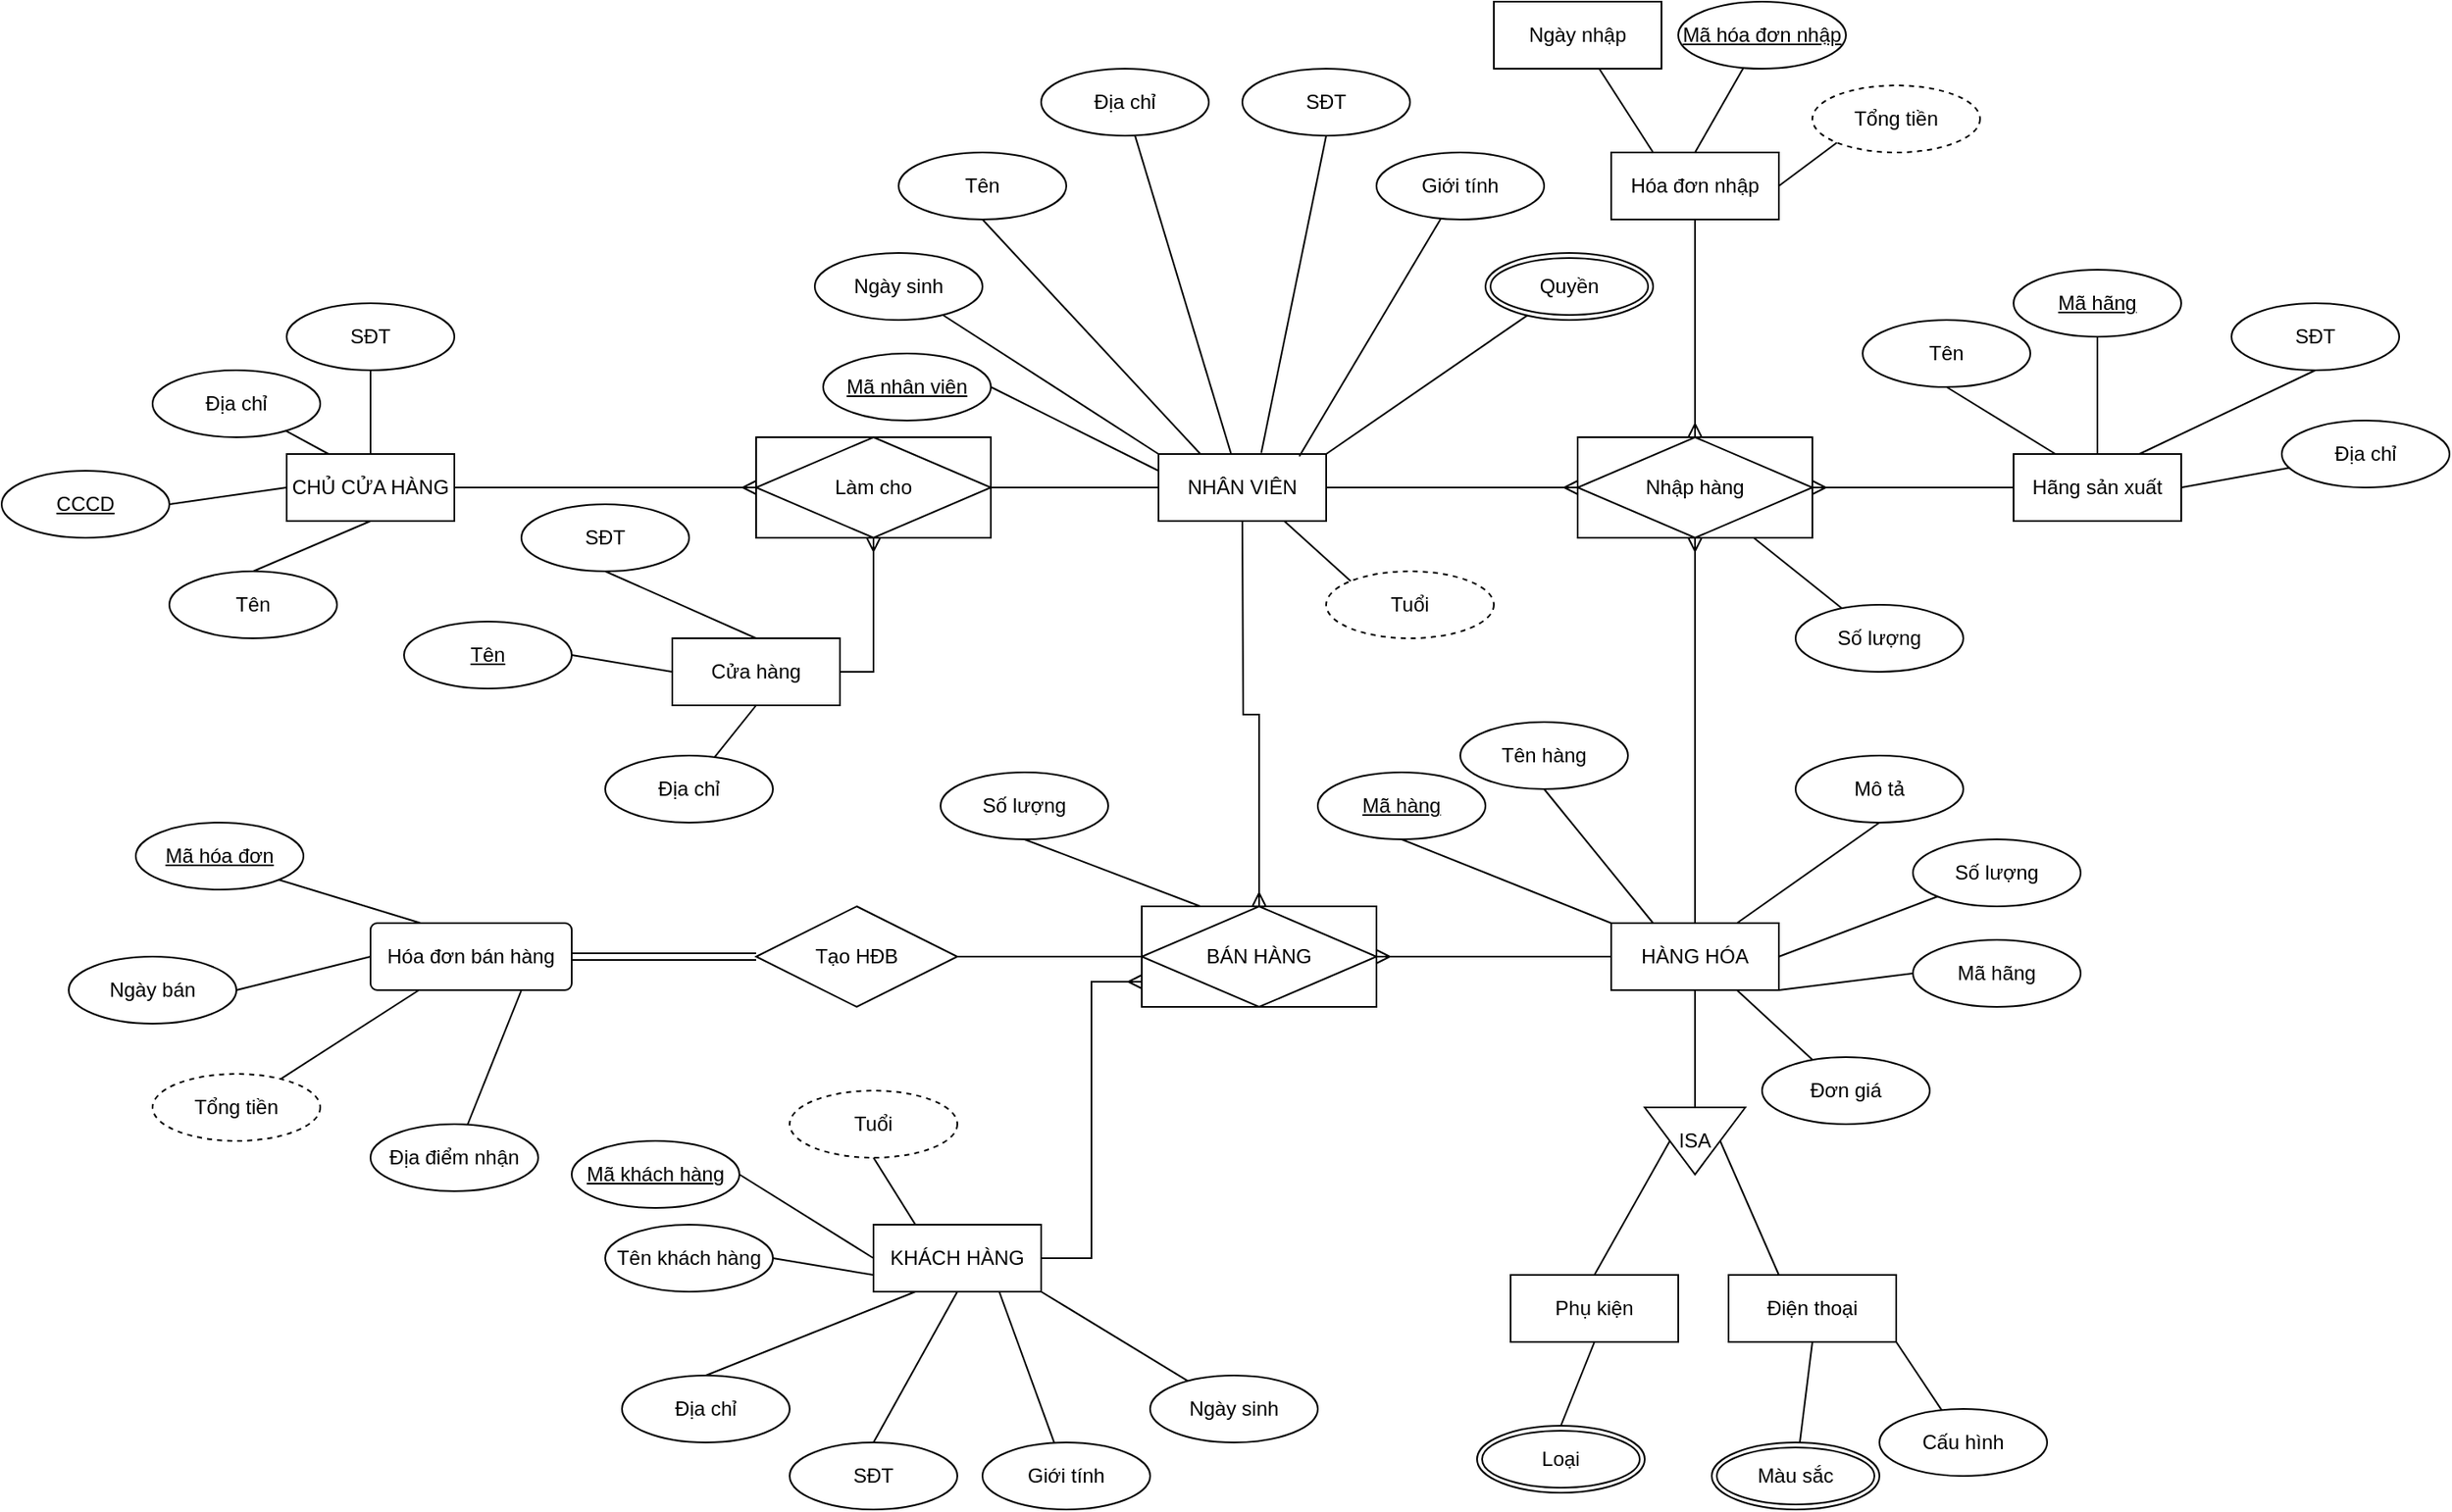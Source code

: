 <mxfile version="20.5.3" type="github">
  <diagram id="R2lEEEUBdFMjLlhIrx00" name="Page-1">
    <mxGraphModel dx="1632" dy="1568" grid="1" gridSize="10" guides="1" tooltips="1" connect="1" arrows="1" fold="1" page="1" pageScale="1" pageWidth="850" pageHeight="1100" math="0" shadow="0" extFonts="Permanent Marker^https://fonts.googleapis.com/css?family=Permanent+Marker">
      <root>
        <mxCell id="0" />
        <mxCell id="1" parent="0" />
        <mxCell id="MtX7xaCDXaW55iBjpOm6-78" value="Hóa đơn bán hàng" style="rounded=1;arcSize=10;whiteSpace=wrap;html=1;align=center;shadow=0;" parent="1" vertex="1">
          <mxGeometry x="10" y="360" width="120" height="40" as="geometry" />
        </mxCell>
        <mxCell id="MtX7xaCDXaW55iBjpOm6-1" value="BÁN HÀNG" style="shape=associativeEntity;whiteSpace=wrap;html=1;align=center;" parent="1" vertex="1">
          <mxGeometry x="470" y="350" width="140" height="60" as="geometry" />
        </mxCell>
        <mxCell id="MtX7xaCDXaW55iBjpOm6-67" value="Tạo HĐB" style="shape=rhombus;perimeter=rhombusPerimeter;whiteSpace=wrap;html=1;align=center;" parent="1" vertex="1">
          <mxGeometry x="240" y="350" width="120" height="60" as="geometry" />
        </mxCell>
        <mxCell id="MtX7xaCDXaW55iBjpOm6-68" value="" style="shape=link;html=1;rounded=0;exitX=0;exitY=0.5;exitDx=0;exitDy=0;entryX=1;entryY=0.5;entryDx=0;entryDy=0;" parent="1" source="MtX7xaCDXaW55iBjpOm6-67" target="MtX7xaCDXaW55iBjpOm6-78" edge="1">
          <mxGeometry relative="1" as="geometry">
            <mxPoint x="250" y="180" as="sourcePoint" />
            <mxPoint x="150" y="250" as="targetPoint" />
          </mxGeometry>
        </mxCell>
        <mxCell id="MtX7xaCDXaW55iBjpOm6-70" value="" style="endArrow=none;html=1;rounded=0;exitX=1;exitY=0.5;exitDx=0;exitDy=0;entryX=0;entryY=0.5;entryDx=0;entryDy=0;" parent="1" source="MtX7xaCDXaW55iBjpOm6-67" target="MtX7xaCDXaW55iBjpOm6-1" edge="1">
          <mxGeometry width="50" height="50" relative="1" as="geometry">
            <mxPoint x="400" y="270" as="sourcePoint" />
            <mxPoint x="450" y="220" as="targetPoint" />
          </mxGeometry>
        </mxCell>
        <mxCell id="MtX7xaCDXaW55iBjpOm6-81" value="" style="endArrow=none;html=1;rounded=0;exitX=0.75;exitY=1;exitDx=0;exitDy=0;" parent="1" source="MtX7xaCDXaW55iBjpOm6-78" target="MtX7xaCDXaW55iBjpOm6-82" edge="1">
          <mxGeometry relative="1" as="geometry">
            <mxPoint x="280" y="280" as="sourcePoint" />
            <mxPoint x="440" y="280" as="targetPoint" />
          </mxGeometry>
        </mxCell>
        <mxCell id="MtX7xaCDXaW55iBjpOm6-82" value="Địa điểm nhận" style="ellipse;whiteSpace=wrap;html=1;align=center;shadow=0;" parent="1" vertex="1">
          <mxGeometry x="10" y="480" width="100" height="40" as="geometry" />
        </mxCell>
        <mxCell id="MtX7xaCDXaW55iBjpOm6-83" value="" style="endArrow=none;html=1;rounded=0;" parent="1" source="MtX7xaCDXaW55iBjpOm6-78" target="MtX7xaCDXaW55iBjpOm6-84" edge="1">
          <mxGeometry relative="1" as="geometry">
            <mxPoint x="-100" y="320" as="sourcePoint" />
            <mxPoint x="60" y="320" as="targetPoint" />
          </mxGeometry>
        </mxCell>
        <mxCell id="MtX7xaCDXaW55iBjpOm6-84" value="Tổng tiền" style="ellipse;whiteSpace=wrap;html=1;align=center;dashed=1;shadow=0;" parent="1" vertex="1">
          <mxGeometry x="-120" y="450" width="100" height="40" as="geometry" />
        </mxCell>
        <mxCell id="MtX7xaCDXaW55iBjpOm6-87" value="Ngày bán" style="ellipse;whiteSpace=wrap;html=1;align=center;shadow=0;" parent="1" vertex="1">
          <mxGeometry x="-170" y="380" width="100" height="40" as="geometry" />
        </mxCell>
        <mxCell id="MtX7xaCDXaW55iBjpOm6-88" value="" style="endArrow=none;html=1;rounded=0;exitX=1;exitY=0.5;exitDx=0;exitDy=0;entryX=0;entryY=0.5;entryDx=0;entryDy=0;" parent="1" source="MtX7xaCDXaW55iBjpOm6-87" target="MtX7xaCDXaW55iBjpOm6-78" edge="1">
          <mxGeometry relative="1" as="geometry">
            <mxPoint x="-130" y="240" as="sourcePoint" />
            <mxPoint x="30" y="240" as="targetPoint" />
          </mxGeometry>
        </mxCell>
        <mxCell id="MtX7xaCDXaW55iBjpOm6-89" value="Mã hóa đơn" style="ellipse;whiteSpace=wrap;html=1;align=center;fontStyle=4;shadow=0;" parent="1" vertex="1">
          <mxGeometry x="-130" y="300" width="100" height="40" as="geometry" />
        </mxCell>
        <mxCell id="MtX7xaCDXaW55iBjpOm6-90" value="" style="endArrow=none;html=1;rounded=0;entryX=0.25;entryY=0;entryDx=0;entryDy=0;exitX=1;exitY=1;exitDx=0;exitDy=0;" parent="1" source="MtX7xaCDXaW55iBjpOm6-89" target="MtX7xaCDXaW55iBjpOm6-78" edge="1">
          <mxGeometry relative="1" as="geometry">
            <mxPoint x="-50" y="199.5" as="sourcePoint" />
            <mxPoint x="110" y="199.5" as="targetPoint" />
          </mxGeometry>
        </mxCell>
        <mxCell id="MtX7xaCDXaW55iBjpOm6-94" value="" style="edgeStyle=entityRelationEdgeStyle;fontSize=12;html=1;endArrow=ERmany;rounded=0;strokeColor=default;entryX=0;entryY=0.75;entryDx=0;entryDy=0;exitX=1;exitY=0.5;exitDx=0;exitDy=0;" parent="1" source="MtX7xaCDXaW55iBjpOm6-95" target="MtX7xaCDXaW55iBjpOm6-1" edge="1">
          <mxGeometry width="100" height="100" relative="1" as="geometry">
            <mxPoint x="420" y="490" as="sourcePoint" />
            <mxPoint x="500" y="370" as="targetPoint" />
          </mxGeometry>
        </mxCell>
        <mxCell id="MtX7xaCDXaW55iBjpOm6-95" value="KHÁCH HÀNG" style="whiteSpace=wrap;html=1;align=center;shadow=0;" parent="1" vertex="1">
          <mxGeometry x="310" y="540" width="100" height="40" as="geometry" />
        </mxCell>
        <mxCell id="MtX7xaCDXaW55iBjpOm6-96" value="" style="endArrow=none;html=1;rounded=0;strokeColor=default;entryX=0.25;entryY=0;entryDx=0;entryDy=0;exitX=0.5;exitY=1;exitDx=0;exitDy=0;" parent="1" source="MtX7xaCDXaW55iBjpOm6-97" target="MtX7xaCDXaW55iBjpOm6-1" edge="1">
          <mxGeometry relative="1" as="geometry">
            <mxPoint x="400" y="170" as="sourcePoint" />
            <mxPoint x="480" y="140" as="targetPoint" />
          </mxGeometry>
        </mxCell>
        <mxCell id="MtX7xaCDXaW55iBjpOm6-97" value="Số lượng" style="ellipse;whiteSpace=wrap;html=1;align=center;shadow=0;" parent="1" vertex="1">
          <mxGeometry x="350" y="270" width="100" height="40" as="geometry" />
        </mxCell>
        <mxCell id="MtX7xaCDXaW55iBjpOm6-98" value="Tuổi" style="ellipse;whiteSpace=wrap;html=1;align=center;dashed=1;shadow=0;" parent="1" vertex="1">
          <mxGeometry x="260" y="460" width="100" height="40" as="geometry" />
        </mxCell>
        <mxCell id="MtX7xaCDXaW55iBjpOm6-99" value="" style="endArrow=none;html=1;rounded=0;strokeColor=default;exitX=0.5;exitY=1;exitDx=0;exitDy=0;entryX=0.25;entryY=0;entryDx=0;entryDy=0;" parent="1" source="MtX7xaCDXaW55iBjpOm6-98" target="MtX7xaCDXaW55iBjpOm6-95" edge="1">
          <mxGeometry relative="1" as="geometry">
            <mxPoint x="120" y="550" as="sourcePoint" />
            <mxPoint x="280" y="550" as="targetPoint" />
          </mxGeometry>
        </mxCell>
        <mxCell id="MtX7xaCDXaW55iBjpOm6-100" value="Mã khách hàng" style="ellipse;whiteSpace=wrap;html=1;align=center;fontStyle=4;shadow=0;" parent="1" vertex="1">
          <mxGeometry x="130" y="490" width="100" height="40" as="geometry" />
        </mxCell>
        <mxCell id="MtX7xaCDXaW55iBjpOm6-101" value="" style="endArrow=none;html=1;rounded=0;strokeColor=default;exitX=1;exitY=0.5;exitDx=0;exitDy=0;entryX=0;entryY=0.5;entryDx=0;entryDy=0;" parent="1" source="MtX7xaCDXaW55iBjpOm6-100" target="MtX7xaCDXaW55iBjpOm6-95" edge="1">
          <mxGeometry relative="1" as="geometry">
            <mxPoint x="210" y="560" as="sourcePoint" />
            <mxPoint x="310" y="490" as="targetPoint" />
          </mxGeometry>
        </mxCell>
        <mxCell id="MtX7xaCDXaW55iBjpOm6-103" value="Tên khách hàng" style="ellipse;whiteSpace=wrap;html=1;align=center;shadow=0;" parent="1" vertex="1">
          <mxGeometry x="150" y="540" width="100" height="40" as="geometry" />
        </mxCell>
        <mxCell id="MtX7xaCDXaW55iBjpOm6-104" value="" style="endArrow=none;html=1;rounded=0;strokeColor=default;exitX=1;exitY=0.5;exitDx=0;exitDy=0;entryX=0;entryY=0.75;entryDx=0;entryDy=0;" parent="1" source="MtX7xaCDXaW55iBjpOm6-103" target="MtX7xaCDXaW55iBjpOm6-95" edge="1">
          <mxGeometry relative="1" as="geometry">
            <mxPoint x="260" y="529.38" as="sourcePoint" />
            <mxPoint x="410" y="529" as="targetPoint" />
          </mxGeometry>
        </mxCell>
        <mxCell id="MtX7xaCDXaW55iBjpOm6-105" value="Địa chỉ" style="ellipse;whiteSpace=wrap;html=1;align=center;shadow=0;" parent="1" vertex="1">
          <mxGeometry x="160" y="630" width="100" height="40" as="geometry" />
        </mxCell>
        <mxCell id="MtX7xaCDXaW55iBjpOm6-106" value="" style="endArrow=none;html=1;rounded=0;strokeColor=default;exitX=0.5;exitY=0;exitDx=0;exitDy=0;entryX=0.25;entryY=1;entryDx=0;entryDy=0;" parent="1" source="MtX7xaCDXaW55iBjpOm6-105" target="MtX7xaCDXaW55iBjpOm6-95" edge="1">
          <mxGeometry relative="1" as="geometry">
            <mxPoint x="20" y="390" as="sourcePoint" />
            <mxPoint x="180" y="390" as="targetPoint" />
          </mxGeometry>
        </mxCell>
        <mxCell id="MtX7xaCDXaW55iBjpOm6-107" value="" style="endArrow=none;html=1;rounded=0;strokeColor=default;exitX=0.5;exitY=0;exitDx=0;exitDy=0;entryX=0.5;entryY=1;entryDx=0;entryDy=0;" parent="1" source="MtX7xaCDXaW55iBjpOm6-109" target="MtX7xaCDXaW55iBjpOm6-95" edge="1">
          <mxGeometry relative="1" as="geometry">
            <mxPoint x="20" y="390" as="sourcePoint" />
            <mxPoint x="180" y="390" as="targetPoint" />
          </mxGeometry>
        </mxCell>
        <mxCell id="MtX7xaCDXaW55iBjpOm6-109" value="SĐT" style="ellipse;whiteSpace=wrap;html=1;align=center;shadow=0;" parent="1" vertex="1">
          <mxGeometry x="260" y="670" width="100" height="40" as="geometry" />
        </mxCell>
        <mxCell id="MtX7xaCDXaW55iBjpOm6-113" value="" style="endArrow=none;html=1;rounded=0;strokeColor=default;exitX=0.75;exitY=1;exitDx=0;exitDy=0;" parent="1" source="MtX7xaCDXaW55iBjpOm6-95" target="MtX7xaCDXaW55iBjpOm6-114" edge="1">
          <mxGeometry relative="1" as="geometry">
            <mxPoint x="20" y="390" as="sourcePoint" />
            <mxPoint x="480" y="550" as="targetPoint" />
          </mxGeometry>
        </mxCell>
        <mxCell id="MtX7xaCDXaW55iBjpOm6-114" value="Giới tính" style="ellipse;whiteSpace=wrap;html=1;align=center;shadow=0;" parent="1" vertex="1">
          <mxGeometry x="375" y="670" width="100" height="40" as="geometry" />
        </mxCell>
        <mxCell id="MtX7xaCDXaW55iBjpOm6-115" value="" style="endArrow=none;html=1;rounded=0;strokeColor=default;exitX=1;exitY=1;exitDx=0;exitDy=0;" parent="1" source="MtX7xaCDXaW55iBjpOm6-95" target="MtX7xaCDXaW55iBjpOm6-116" edge="1">
          <mxGeometry relative="1" as="geometry">
            <mxPoint x="20" y="390" as="sourcePoint" />
            <mxPoint x="570" y="550" as="targetPoint" />
          </mxGeometry>
        </mxCell>
        <mxCell id="MtX7xaCDXaW55iBjpOm6-116" value="Ngày sinh" style="ellipse;whiteSpace=wrap;html=1;align=center;shadow=0;direction=west;" parent="1" vertex="1">
          <mxGeometry x="475" y="630" width="100" height="40" as="geometry" />
        </mxCell>
        <mxCell id="a2MiJJkGT9Ku3auaw1OA-1" value="" style="edgeStyle=orthogonalEdgeStyle;fontSize=12;html=1;endArrow=ERmany;rounded=0;elbow=vertical;entryX=0.5;entryY=0;entryDx=0;entryDy=0;" parent="1" target="MtX7xaCDXaW55iBjpOm6-1" edge="1">
          <mxGeometry width="100" height="100" relative="1" as="geometry">
            <mxPoint x="530" y="120" as="sourcePoint" />
            <mxPoint x="530" y="220" as="targetPoint" />
          </mxGeometry>
        </mxCell>
        <mxCell id="a2MiJJkGT9Ku3auaw1OA-3" value="NHÂN VIÊN" style="whiteSpace=wrap;html=1;align=center;" parent="1" vertex="1">
          <mxGeometry x="480" y="80" width="100" height="40" as="geometry" />
        </mxCell>
        <mxCell id="a2MiJJkGT9Ku3auaw1OA-4" value="Tuổi" style="ellipse;whiteSpace=wrap;html=1;align=center;dashed=1;" parent="1" vertex="1">
          <mxGeometry x="580" y="150" width="100" height="40" as="geometry" />
        </mxCell>
        <mxCell id="a2MiJJkGT9Ku3auaw1OA-7" value="Quyền" style="ellipse;shape=doubleEllipse;margin=3;whiteSpace=wrap;html=1;align=center;" parent="1" vertex="1">
          <mxGeometry x="675" y="-40" width="100" height="40" as="geometry" />
        </mxCell>
        <mxCell id="a2MiJJkGT9Ku3auaw1OA-10" value="" style="endArrow=none;html=1;rounded=0;elbow=vertical;exitX=0.75;exitY=1;exitDx=0;exitDy=0;entryX=0;entryY=0;entryDx=0;entryDy=0;" parent="1" source="a2MiJJkGT9Ku3auaw1OA-3" target="a2MiJJkGT9Ku3auaw1OA-4" edge="1">
          <mxGeometry relative="1" as="geometry">
            <mxPoint x="490" y="250" as="sourcePoint" />
            <mxPoint x="650" y="250" as="targetPoint" />
          </mxGeometry>
        </mxCell>
        <mxCell id="a2MiJJkGT9Ku3auaw1OA-11" value="" style="endArrow=none;html=1;rounded=0;elbow=vertical;exitX=1;exitY=0;exitDx=0;exitDy=0;" parent="1" source="a2MiJJkGT9Ku3auaw1OA-3" target="a2MiJJkGT9Ku3auaw1OA-7" edge="1">
          <mxGeometry relative="1" as="geometry">
            <mxPoint x="490" y="250" as="sourcePoint" />
            <mxPoint x="650" y="250" as="targetPoint" />
          </mxGeometry>
        </mxCell>
        <mxCell id="a2MiJJkGT9Ku3auaw1OA-12" value="" style="endArrow=none;html=1;rounded=0;elbow=vertical;exitX=0.84;exitY=0.033;exitDx=0;exitDy=0;exitPerimeter=0;" parent="1" source="a2MiJJkGT9Ku3auaw1OA-3" target="a2MiJJkGT9Ku3auaw1OA-13" edge="1">
          <mxGeometry relative="1" as="geometry">
            <mxPoint x="490" y="250" as="sourcePoint" />
            <mxPoint x="640" y="70" as="targetPoint" />
          </mxGeometry>
        </mxCell>
        <mxCell id="a2MiJJkGT9Ku3auaw1OA-13" value="Giới tính" style="ellipse;whiteSpace=wrap;html=1;align=center;" parent="1" vertex="1">
          <mxGeometry x="610" y="-100" width="100" height="40" as="geometry" />
        </mxCell>
        <mxCell id="a2MiJJkGT9Ku3auaw1OA-14" value="SĐT" style="ellipse;whiteSpace=wrap;html=1;align=center;" parent="1" vertex="1">
          <mxGeometry x="530" y="-150" width="100" height="40" as="geometry" />
        </mxCell>
        <mxCell id="a2MiJJkGT9Ku3auaw1OA-15" value="" style="endArrow=none;html=1;rounded=0;elbow=vertical;entryX=0.5;entryY=1;entryDx=0;entryDy=0;exitX=0.613;exitY=-0.017;exitDx=0;exitDy=0;exitPerimeter=0;" parent="1" source="a2MiJJkGT9Ku3auaw1OA-3" target="a2MiJJkGT9Ku3auaw1OA-14" edge="1">
          <mxGeometry relative="1" as="geometry">
            <mxPoint x="550" y="80" as="sourcePoint" />
            <mxPoint x="650" y="250" as="targetPoint" />
          </mxGeometry>
        </mxCell>
        <mxCell id="a2MiJJkGT9Ku3auaw1OA-17" value="" style="endArrow=none;html=1;rounded=0;elbow=vertical;exitX=0.433;exitY=0;exitDx=0;exitDy=0;exitPerimeter=0;" parent="1" source="a2MiJJkGT9Ku3auaw1OA-3" target="a2MiJJkGT9Ku3auaw1OA-18" edge="1">
          <mxGeometry relative="1" as="geometry">
            <mxPoint x="490" y="250" as="sourcePoint" />
            <mxPoint x="460" y="50" as="targetPoint" />
          </mxGeometry>
        </mxCell>
        <mxCell id="a2MiJJkGT9Ku3auaw1OA-18" value="Địa chỉ" style="ellipse;whiteSpace=wrap;html=1;align=center;" parent="1" vertex="1">
          <mxGeometry x="410" y="-150" width="100" height="40" as="geometry" />
        </mxCell>
        <mxCell id="a2MiJJkGT9Ku3auaw1OA-20" value="Tên" style="ellipse;whiteSpace=wrap;html=1;align=center;" parent="1" vertex="1">
          <mxGeometry x="325" y="-100" width="100" height="40" as="geometry" />
        </mxCell>
        <mxCell id="a2MiJJkGT9Ku3auaw1OA-21" value="" style="endArrow=none;html=1;rounded=0;elbow=vertical;exitX=0.5;exitY=1;exitDx=0;exitDy=0;entryX=0.25;entryY=0;entryDx=0;entryDy=0;" parent="1" source="a2MiJJkGT9Ku3auaw1OA-20" target="a2MiJJkGT9Ku3auaw1OA-3" edge="1">
          <mxGeometry relative="1" as="geometry">
            <mxPoint x="490" y="250" as="sourcePoint" />
            <mxPoint x="650" y="250" as="targetPoint" />
          </mxGeometry>
        </mxCell>
        <mxCell id="a2MiJJkGT9Ku3auaw1OA-23" value="" style="endArrow=none;html=1;rounded=0;elbow=vertical;exitX=0;exitY=0;exitDx=0;exitDy=0;" parent="1" source="a2MiJJkGT9Ku3auaw1OA-3" target="a2MiJJkGT9Ku3auaw1OA-24" edge="1">
          <mxGeometry relative="1" as="geometry">
            <mxPoint x="490" y="250" as="sourcePoint" />
            <mxPoint x="410" y="120" as="targetPoint" />
          </mxGeometry>
        </mxCell>
        <mxCell id="a2MiJJkGT9Ku3auaw1OA-24" value="Ngày sinh" style="ellipse;whiteSpace=wrap;html=1;align=center;" parent="1" vertex="1">
          <mxGeometry x="275" y="-40" width="100" height="40" as="geometry" />
        </mxCell>
        <mxCell id="a2MiJJkGT9Ku3auaw1OA-26" value="" style="endArrow=none;html=1;rounded=0;elbow=vertical;exitX=0;exitY=0.25;exitDx=0;exitDy=0;entryX=1;entryY=0.5;entryDx=0;entryDy=0;" parent="1" source="a2MiJJkGT9Ku3auaw1OA-3" target="a2MiJJkGT9Ku3auaw1OA-30" edge="1">
          <mxGeometry relative="1" as="geometry">
            <mxPoint x="310" y="250" as="sourcePoint" />
            <mxPoint x="382.76" y="149.634" as="targetPoint" />
          </mxGeometry>
        </mxCell>
        <mxCell id="a2MiJJkGT9Ku3auaw1OA-30" value="Mã nhân viên" style="ellipse;whiteSpace=wrap;html=1;align=center;fontStyle=4;" parent="1" vertex="1">
          <mxGeometry x="280" y="20" width="100" height="40" as="geometry" />
        </mxCell>
        <mxCell id="a2MiJJkGT9Ku3auaw1OA-34" value="Làm cho" style="shape=associativeEntity;whiteSpace=wrap;html=1;align=center;" parent="1" vertex="1">
          <mxGeometry x="240" y="70" width="140" height="60" as="geometry" />
        </mxCell>
        <mxCell id="a2MiJJkGT9Ku3auaw1OA-35" value="" style="endArrow=none;html=1;rounded=0;elbow=vertical;exitX=1;exitY=0.5;exitDx=0;exitDy=0;entryX=0;entryY=0.5;entryDx=0;entryDy=0;" parent="1" source="a2MiJJkGT9Ku3auaw1OA-34" target="a2MiJJkGT9Ku3auaw1OA-3" edge="1">
          <mxGeometry relative="1" as="geometry">
            <mxPoint x="310" y="90" as="sourcePoint" />
            <mxPoint x="470" y="90" as="targetPoint" />
          </mxGeometry>
        </mxCell>
        <mxCell id="a2MiJJkGT9Ku3auaw1OA-39" value="" style="edgeStyle=orthogonalEdgeStyle;fontSize=12;html=1;endArrow=ERmany;rounded=0;elbow=vertical;entryX=0.5;entryY=1;entryDx=0;entryDy=0;exitX=1;exitY=0.5;exitDx=0;exitDy=0;" parent="1" source="a2MiJJkGT9Ku3auaw1OA-40" target="a2MiJJkGT9Ku3auaw1OA-34" edge="1">
          <mxGeometry width="100" height="100" relative="1" as="geometry">
            <mxPoint x="190" y="190" as="sourcePoint" />
            <mxPoint x="140" y="150" as="targetPoint" />
          </mxGeometry>
        </mxCell>
        <mxCell id="a2MiJJkGT9Ku3auaw1OA-40" value="Cửa hàng" style="whiteSpace=wrap;html=1;align=center;" parent="1" vertex="1">
          <mxGeometry x="190" y="190" width="100" height="40" as="geometry" />
        </mxCell>
        <mxCell id="a2MiJJkGT9Ku3auaw1OA-41" value="SĐT" style="ellipse;whiteSpace=wrap;html=1;align=center;" parent="1" vertex="1">
          <mxGeometry x="100" y="110" width="100" height="40" as="geometry" />
        </mxCell>
        <mxCell id="a2MiJJkGT9Ku3auaw1OA-42" value="Tên" style="ellipse;whiteSpace=wrap;html=1;align=center;fontStyle=4;" parent="1" vertex="1">
          <mxGeometry x="30" y="180" width="100" height="40" as="geometry" />
        </mxCell>
        <mxCell id="a2MiJJkGT9Ku3auaw1OA-43" value="" style="endArrow=none;html=1;rounded=0;elbow=vertical;exitX=0.5;exitY=1;exitDx=0;exitDy=0;entryX=0.5;entryY=0;entryDx=0;entryDy=0;" parent="1" source="a2MiJJkGT9Ku3auaw1OA-41" target="a2MiJJkGT9Ku3auaw1OA-40" edge="1">
          <mxGeometry relative="1" as="geometry">
            <mxPoint x="10" y="200" as="sourcePoint" />
            <mxPoint x="170" y="200" as="targetPoint" />
          </mxGeometry>
        </mxCell>
        <mxCell id="a2MiJJkGT9Ku3auaw1OA-44" value="" style="endArrow=none;html=1;rounded=0;elbow=vertical;exitX=1;exitY=0.5;exitDx=0;exitDy=0;entryX=0;entryY=0.5;entryDx=0;entryDy=0;" parent="1" source="a2MiJJkGT9Ku3auaw1OA-42" target="a2MiJJkGT9Ku3auaw1OA-40" edge="1">
          <mxGeometry relative="1" as="geometry">
            <mxPoint x="10" y="200" as="sourcePoint" />
            <mxPoint x="170" y="200" as="targetPoint" />
          </mxGeometry>
        </mxCell>
        <mxCell id="a2MiJJkGT9Ku3auaw1OA-45" value="" style="endArrow=none;html=1;rounded=0;elbow=vertical;exitX=0.5;exitY=1;exitDx=0;exitDy=0;" parent="1" source="a2MiJJkGT9Ku3auaw1OA-40" target="a2MiJJkGT9Ku3auaw1OA-46" edge="1">
          <mxGeometry relative="1" as="geometry">
            <mxPoint x="10" y="200" as="sourcePoint" />
            <mxPoint x="160" y="300" as="targetPoint" />
          </mxGeometry>
        </mxCell>
        <mxCell id="a2MiJJkGT9Ku3auaw1OA-46" value="Địa chỉ" style="ellipse;whiteSpace=wrap;html=1;align=center;" parent="1" vertex="1">
          <mxGeometry x="150" y="260" width="100" height="40" as="geometry" />
        </mxCell>
        <mxCell id="a2MiJJkGT9Ku3auaw1OA-47" value="" style="edgeStyle=entityRelationEdgeStyle;fontSize=12;html=1;endArrow=ERmany;rounded=0;elbow=vertical;entryX=0;entryY=0.5;entryDx=0;entryDy=0;exitX=1;exitY=0.5;exitDx=0;exitDy=0;" parent="1" source="a2MiJJkGT9Ku3auaw1OA-48" target="a2MiJJkGT9Ku3auaw1OA-34" edge="1">
          <mxGeometry width="100" height="100" relative="1" as="geometry">
            <mxPoint x="70" y="100" as="sourcePoint" />
            <mxPoint x="140" y="150" as="targetPoint" />
          </mxGeometry>
        </mxCell>
        <mxCell id="a2MiJJkGT9Ku3auaw1OA-48" value="CHỦ CỬA HÀNG" style="whiteSpace=wrap;html=1;align=center;" parent="1" vertex="1">
          <mxGeometry x="-40" y="80" width="100" height="40" as="geometry" />
        </mxCell>
        <mxCell id="a2MiJJkGT9Ku3auaw1OA-50" value="Tên" style="ellipse;whiteSpace=wrap;html=1;align=center;" parent="1" vertex="1">
          <mxGeometry x="-110" y="150" width="100" height="40" as="geometry" />
        </mxCell>
        <mxCell id="a2MiJJkGT9Ku3auaw1OA-53" value="" style="endArrow=none;html=1;rounded=0;elbow=vertical;exitX=0.5;exitY=0;exitDx=0;exitDy=0;entryX=0.5;entryY=1;entryDx=0;entryDy=0;" parent="1" source="a2MiJJkGT9Ku3auaw1OA-50" target="a2MiJJkGT9Ku3auaw1OA-48" edge="1">
          <mxGeometry relative="1" as="geometry">
            <mxPoint x="10" y="200" as="sourcePoint" />
            <mxPoint x="170" y="200" as="targetPoint" />
          </mxGeometry>
        </mxCell>
        <mxCell id="a2MiJJkGT9Ku3auaw1OA-54" value="SĐT" style="ellipse;whiteSpace=wrap;html=1;align=center;" parent="1" vertex="1">
          <mxGeometry x="-40" y="-10" width="100" height="40" as="geometry" />
        </mxCell>
        <mxCell id="a2MiJJkGT9Ku3auaw1OA-55" value="" style="endArrow=none;html=1;rounded=0;elbow=vertical;exitX=0.5;exitY=1;exitDx=0;exitDy=0;entryX=0.5;entryY=0;entryDx=0;entryDy=0;" parent="1" source="a2MiJJkGT9Ku3auaw1OA-54" target="a2MiJJkGT9Ku3auaw1OA-48" edge="1">
          <mxGeometry relative="1" as="geometry">
            <mxPoint x="10" y="200" as="sourcePoint" />
            <mxPoint x="170" y="200" as="targetPoint" />
          </mxGeometry>
        </mxCell>
        <mxCell id="a2MiJJkGT9Ku3auaw1OA-56" value="" style="endArrow=none;html=1;rounded=0;elbow=vertical;exitX=0.25;exitY=0;exitDx=0;exitDy=0;" parent="1" source="a2MiJJkGT9Ku3auaw1OA-48" target="a2MiJJkGT9Ku3auaw1OA-57" edge="1">
          <mxGeometry relative="1" as="geometry">
            <mxPoint x="10" y="200" as="sourcePoint" />
            <mxPoint x="-70" y="50" as="targetPoint" />
          </mxGeometry>
        </mxCell>
        <mxCell id="a2MiJJkGT9Ku3auaw1OA-57" value="Địa chỉ" style="ellipse;whiteSpace=wrap;html=1;align=center;" parent="1" vertex="1">
          <mxGeometry x="-120" y="30" width="100" height="40" as="geometry" />
        </mxCell>
        <mxCell id="a2MiJJkGT9Ku3auaw1OA-58" value="" style="endArrow=none;html=1;rounded=0;elbow=vertical;exitX=0;exitY=0.5;exitDx=0;exitDy=0;entryX=1;entryY=0.5;entryDx=0;entryDy=0;" parent="1" source="a2MiJJkGT9Ku3auaw1OA-48" target="a2MiJJkGT9Ku3auaw1OA-60" edge="1">
          <mxGeometry relative="1" as="geometry">
            <mxPoint x="10" y="200" as="sourcePoint" />
            <mxPoint x="-113.846" y="112.308" as="targetPoint" />
          </mxGeometry>
        </mxCell>
        <mxCell id="a2MiJJkGT9Ku3auaw1OA-60" value="CCCD" style="ellipse;whiteSpace=wrap;html=1;align=center;fontStyle=4;" parent="1" vertex="1">
          <mxGeometry x="-210" y="90" width="100" height="40" as="geometry" />
        </mxCell>
        <mxCell id="a2MiJJkGT9Ku3auaw1OA-62" value="" style="fontSize=12;html=1;endArrow=ERmany;rounded=0;elbow=vertical;exitX=0;exitY=0.5;exitDx=0;exitDy=0;" parent="1" source="a2MiJJkGT9Ku3auaw1OA-63" target="MtX7xaCDXaW55iBjpOm6-1" edge="1">
          <mxGeometry width="100" height="100" relative="1" as="geometry">
            <mxPoint x="750" y="380" as="sourcePoint" />
            <mxPoint x="780" y="190" as="targetPoint" />
          </mxGeometry>
        </mxCell>
        <mxCell id="a2MiJJkGT9Ku3auaw1OA-63" value="HÀNG HÓA" style="whiteSpace=wrap;html=1;align=center;" parent="1" vertex="1">
          <mxGeometry x="750" y="360" width="100" height="40" as="geometry" />
        </mxCell>
        <mxCell id="a2MiJJkGT9Ku3auaw1OA-64" value="" style="endArrow=none;html=1;rounded=0;elbow=vertical;entryX=0.25;entryY=0;entryDx=0;entryDy=0;exitX=0.5;exitY=1;exitDx=0;exitDy=0;" parent="1" source="a2MiJJkGT9Ku3auaw1OA-65" target="a2MiJJkGT9Ku3auaw1OA-63" edge="1">
          <mxGeometry relative="1" as="geometry">
            <mxPoint x="700" y="320" as="sourcePoint" />
            <mxPoint x="820" y="250" as="targetPoint" />
          </mxGeometry>
        </mxCell>
        <mxCell id="a2MiJJkGT9Ku3auaw1OA-65" value="Tên hàng" style="ellipse;whiteSpace=wrap;html=1;align=center;" parent="1" vertex="1">
          <mxGeometry x="660" y="240" width="100" height="40" as="geometry" />
        </mxCell>
        <mxCell id="a2MiJJkGT9Ku3auaw1OA-66" value="" style="endArrow=none;html=1;rounded=0;elbow=vertical;entryX=0;entryY=0;entryDx=0;entryDy=0;exitX=0.5;exitY=1;exitDx=0;exitDy=0;" parent="1" source="a2MiJJkGT9Ku3auaw1OA-67" target="a2MiJJkGT9Ku3auaw1OA-63" edge="1">
          <mxGeometry relative="1" as="geometry">
            <mxPoint x="660" y="250" as="sourcePoint" />
            <mxPoint x="820" y="250" as="targetPoint" />
          </mxGeometry>
        </mxCell>
        <mxCell id="a2MiJJkGT9Ku3auaw1OA-67" value="Mã hàng" style="ellipse;whiteSpace=wrap;html=1;align=center;fontStyle=4;" parent="1" vertex="1">
          <mxGeometry x="575" y="270" width="100" height="40" as="geometry" />
        </mxCell>
        <mxCell id="a2MiJJkGT9Ku3auaw1OA-68" value="" style="endArrow=none;html=1;rounded=0;elbow=vertical;exitX=0.75;exitY=0;exitDx=0;exitDy=0;entryX=0.5;entryY=1;entryDx=0;entryDy=0;" parent="1" source="a2MiJJkGT9Ku3auaw1OA-63" target="a2MiJJkGT9Ku3auaw1OA-69" edge="1">
          <mxGeometry relative="1" as="geometry">
            <mxPoint x="660" y="250" as="sourcePoint" />
            <mxPoint x="880" y="300" as="targetPoint" />
          </mxGeometry>
        </mxCell>
        <mxCell id="a2MiJJkGT9Ku3auaw1OA-69" value="Mô tả" style="ellipse;whiteSpace=wrap;html=1;align=center;" parent="1" vertex="1">
          <mxGeometry x="860" y="260" width="100" height="40" as="geometry" />
        </mxCell>
        <mxCell id="a2MiJJkGT9Ku3auaw1OA-70" value="Số lượng" style="ellipse;whiteSpace=wrap;html=1;align=center;" parent="1" vertex="1">
          <mxGeometry x="930" y="310" width="100" height="40" as="geometry" />
        </mxCell>
        <mxCell id="a2MiJJkGT9Ku3auaw1OA-71" value="" style="endArrow=none;html=1;rounded=0;elbow=vertical;exitX=1;exitY=0.5;exitDx=0;exitDy=0;entryX=0;entryY=1;entryDx=0;entryDy=0;" parent="1" source="a2MiJJkGT9Ku3auaw1OA-63" target="a2MiJJkGT9Ku3auaw1OA-70" edge="1">
          <mxGeometry relative="1" as="geometry">
            <mxPoint x="660" y="250" as="sourcePoint" />
            <mxPoint x="820" y="250" as="targetPoint" />
          </mxGeometry>
        </mxCell>
        <mxCell id="a2MiJJkGT9Ku3auaw1OA-72" value="Mã hãng" style="ellipse;whiteSpace=wrap;html=1;align=center;" parent="1" vertex="1">
          <mxGeometry x="930" y="370" width="100" height="40" as="geometry" />
        </mxCell>
        <mxCell id="a2MiJJkGT9Ku3auaw1OA-73" value="" style="endArrow=none;html=1;rounded=0;elbow=vertical;exitX=1;exitY=1;exitDx=0;exitDy=0;entryX=0;entryY=0.5;entryDx=0;entryDy=0;" parent="1" source="a2MiJJkGT9Ku3auaw1OA-63" target="a2MiJJkGT9Ku3auaw1OA-72" edge="1">
          <mxGeometry relative="1" as="geometry">
            <mxPoint x="660" y="250" as="sourcePoint" />
            <mxPoint x="820" y="250" as="targetPoint" />
          </mxGeometry>
        </mxCell>
        <mxCell id="a2MiJJkGT9Ku3auaw1OA-74" value="" style="endArrow=none;html=1;rounded=0;elbow=vertical;exitX=0.75;exitY=1;exitDx=0;exitDy=0;" parent="1" source="a2MiJJkGT9Ku3auaw1OA-63" target="a2MiJJkGT9Ku3auaw1OA-75" edge="1">
          <mxGeometry relative="1" as="geometry">
            <mxPoint x="660" y="250" as="sourcePoint" />
            <mxPoint x="900" y="440" as="targetPoint" />
          </mxGeometry>
        </mxCell>
        <mxCell id="a2MiJJkGT9Ku3auaw1OA-75" value="Đơn giá" style="ellipse;whiteSpace=wrap;html=1;align=center;" parent="1" vertex="1">
          <mxGeometry x="840" y="440" width="100" height="40" as="geometry" />
        </mxCell>
        <mxCell id="a2MiJJkGT9Ku3auaw1OA-78" value="ISA" style="triangle;whiteSpace=wrap;html=1;direction=south;" parent="1" vertex="1">
          <mxGeometry x="770" y="470" width="60" height="40" as="geometry" />
        </mxCell>
        <mxCell id="a2MiJJkGT9Ku3auaw1OA-79" value="" style="endArrow=none;html=1;rounded=0;elbow=vertical;exitX=0;exitY=0.5;exitDx=0;exitDy=0;entryX=0.5;entryY=1;entryDx=0;entryDy=0;" parent="1" source="a2MiJJkGT9Ku3auaw1OA-78" target="a2MiJJkGT9Ku3auaw1OA-63" edge="1">
          <mxGeometry relative="1" as="geometry">
            <mxPoint x="650" y="450" as="sourcePoint" />
            <mxPoint x="810" y="450" as="targetPoint" />
          </mxGeometry>
        </mxCell>
        <mxCell id="a2MiJJkGT9Ku3auaw1OA-80" value="" style="endArrow=none;html=1;rounded=0;elbow=vertical;entryX=0.5;entryY=1;entryDx=0;entryDy=0;exitX=0.5;exitY=0;exitDx=0;exitDy=0;" parent="1" source="a2MiJJkGT9Ku3auaw1OA-82" target="a2MiJJkGT9Ku3auaw1OA-78" edge="1">
          <mxGeometry relative="1" as="geometry">
            <mxPoint x="740" y="570" as="sourcePoint" />
            <mxPoint x="810" y="450" as="targetPoint" />
          </mxGeometry>
        </mxCell>
        <mxCell id="a2MiJJkGT9Ku3auaw1OA-81" value="" style="endArrow=none;html=1;rounded=0;elbow=vertical;exitX=0.5;exitY=0;exitDx=0;exitDy=0;" parent="1" source="a2MiJJkGT9Ku3auaw1OA-78" edge="1">
          <mxGeometry relative="1" as="geometry">
            <mxPoint x="650" y="450" as="sourcePoint" />
            <mxPoint x="850" y="570" as="targetPoint" />
          </mxGeometry>
        </mxCell>
        <mxCell id="a2MiJJkGT9Ku3auaw1OA-82" value="Phụ kiện" style="whiteSpace=wrap;html=1;align=center;" parent="1" vertex="1">
          <mxGeometry x="690" y="570" width="100" height="40" as="geometry" />
        </mxCell>
        <mxCell id="a2MiJJkGT9Ku3auaw1OA-83" value="Điện thoại" style="whiteSpace=wrap;html=1;align=center;" parent="1" vertex="1">
          <mxGeometry x="820" y="570" width="100" height="40" as="geometry" />
        </mxCell>
        <mxCell id="a2MiJJkGT9Ku3auaw1OA-84" value="" style="endArrow=none;html=1;rounded=0;elbow=vertical;exitX=0.5;exitY=1;exitDx=0;exitDy=0;entryX=0.5;entryY=0;entryDx=0;entryDy=0;" parent="1" source="a2MiJJkGT9Ku3auaw1OA-82" target="a2MiJJkGT9Ku3auaw1OA-85" edge="1">
          <mxGeometry relative="1" as="geometry">
            <mxPoint x="650" y="620" as="sourcePoint" />
            <mxPoint x="710" y="690" as="targetPoint" />
          </mxGeometry>
        </mxCell>
        <mxCell id="a2MiJJkGT9Ku3auaw1OA-85" value="Loại" style="ellipse;shape=doubleEllipse;margin=3;whiteSpace=wrap;html=1;align=center;" parent="1" vertex="1">
          <mxGeometry x="670" y="660" width="100" height="40" as="geometry" />
        </mxCell>
        <mxCell id="a2MiJJkGT9Ku3auaw1OA-89" value="" style="endArrow=none;html=1;rounded=0;elbow=vertical;exitX=0.5;exitY=1;exitDx=0;exitDy=0;" parent="1" source="a2MiJJkGT9Ku3auaw1OA-83" target="a2MiJJkGT9Ku3auaw1OA-90" edge="1">
          <mxGeometry relative="1" as="geometry">
            <mxPoint x="650" y="620" as="sourcePoint" />
            <mxPoint x="850" y="670" as="targetPoint" />
          </mxGeometry>
        </mxCell>
        <mxCell id="a2MiJJkGT9Ku3auaw1OA-90" value="Màu sắc" style="ellipse;shape=doubleEllipse;margin=3;whiteSpace=wrap;html=1;align=center;" parent="1" vertex="1">
          <mxGeometry x="810" y="670" width="100" height="40" as="geometry" />
        </mxCell>
        <mxCell id="a2MiJJkGT9Ku3auaw1OA-91" value="" style="endArrow=none;html=1;rounded=0;elbow=vertical;exitX=1;exitY=1;exitDx=0;exitDy=0;" parent="1" source="a2MiJJkGT9Ku3auaw1OA-83" target="a2MiJJkGT9Ku3auaw1OA-92" edge="1">
          <mxGeometry relative="1" as="geometry">
            <mxPoint x="650" y="620" as="sourcePoint" />
            <mxPoint x="960" y="670" as="targetPoint" />
          </mxGeometry>
        </mxCell>
        <mxCell id="a2MiJJkGT9Ku3auaw1OA-92" value="Cấu hình" style="ellipse;whiteSpace=wrap;html=1;align=center;" parent="1" vertex="1">
          <mxGeometry x="910" y="650" width="100" height="40" as="geometry" />
        </mxCell>
        <mxCell id="a2MiJJkGT9Ku3auaw1OA-93" value="" style="edgeStyle=entityRelationEdgeStyle;fontSize=12;html=1;endArrow=ERmany;rounded=0;elbow=vertical;exitX=1;exitY=0.5;exitDx=0;exitDy=0;entryX=0;entryY=0.5;entryDx=0;entryDy=0;" parent="1" source="a2MiJJkGT9Ku3auaw1OA-3" target="a2MiJJkGT9Ku3auaw1OA-95" edge="1">
          <mxGeometry width="100" height="100" relative="1" as="geometry">
            <mxPoint x="460" y="120" as="sourcePoint" />
            <mxPoint x="710" y="100" as="targetPoint" />
          </mxGeometry>
        </mxCell>
        <mxCell id="a2MiJJkGT9Ku3auaw1OA-95" value="Nhập hàng" style="shape=associativeEntity;whiteSpace=wrap;html=1;align=center;" parent="1" vertex="1">
          <mxGeometry x="730" y="70" width="140" height="60" as="geometry" />
        </mxCell>
        <mxCell id="a2MiJJkGT9Ku3auaw1OA-96" value="" style="fontSize=12;html=1;endArrow=ERmany;rounded=0;elbow=vertical;exitX=0.5;exitY=0;exitDx=0;exitDy=0;entryX=0.5;entryY=1;entryDx=0;entryDy=0;" parent="1" source="a2MiJJkGT9Ku3auaw1OA-63" target="a2MiJJkGT9Ku3auaw1OA-95" edge="1">
          <mxGeometry width="100" height="100" relative="1" as="geometry">
            <mxPoint x="460" y="360" as="sourcePoint" />
            <mxPoint x="560" y="260" as="targetPoint" />
          </mxGeometry>
        </mxCell>
        <mxCell id="a2MiJJkGT9Ku3auaw1OA-97" value="" style="endArrow=none;html=1;rounded=0;elbow=vertical;exitX=0.75;exitY=1;exitDx=0;exitDy=0;" parent="1" source="a2MiJJkGT9Ku3auaw1OA-95" target="a2MiJJkGT9Ku3auaw1OA-98" edge="1">
          <mxGeometry relative="1" as="geometry">
            <mxPoint x="860" y="310" as="sourcePoint" />
            <mxPoint x="910" y="190" as="targetPoint" />
          </mxGeometry>
        </mxCell>
        <mxCell id="a2MiJJkGT9Ku3auaw1OA-98" value="Số lượng" style="ellipse;whiteSpace=wrap;html=1;align=center;" parent="1" vertex="1">
          <mxGeometry x="860" y="170" width="100" height="40" as="geometry" />
        </mxCell>
        <mxCell id="a2MiJJkGT9Ku3auaw1OA-100" value="" style="fontSize=12;html=1;endArrow=ERmany;rounded=0;elbow=vertical;entryX=1;entryY=0.5;entryDx=0;entryDy=0;exitX=0;exitY=0.5;exitDx=0;exitDy=0;" parent="1" source="a2MiJJkGT9Ku3auaw1OA-101" target="a2MiJJkGT9Ku3auaw1OA-95" edge="1">
          <mxGeometry width="100" height="100" relative="1" as="geometry">
            <mxPoint x="1030" y="100" as="sourcePoint" />
            <mxPoint x="950" y="50" as="targetPoint" />
          </mxGeometry>
        </mxCell>
        <mxCell id="a2MiJJkGT9Ku3auaw1OA-101" value="Hãng sản xuất" style="whiteSpace=wrap;html=1;align=center;" parent="1" vertex="1">
          <mxGeometry x="990" y="80" width="100" height="40" as="geometry" />
        </mxCell>
        <mxCell id="a2MiJJkGT9Ku3auaw1OA-103" value="" style="endArrow=none;html=1;rounded=0;elbow=vertical;entryX=0.25;entryY=0;entryDx=0;entryDy=0;exitX=0.5;exitY=1;exitDx=0;exitDy=0;" parent="1" source="a2MiJJkGT9Ku3auaw1OA-104" target="a2MiJJkGT9Ku3auaw1OA-101" edge="1">
          <mxGeometry relative="1" as="geometry">
            <mxPoint x="990" y="20" as="sourcePoint" />
            <mxPoint x="1020" y="90" as="targetPoint" />
          </mxGeometry>
        </mxCell>
        <mxCell id="a2MiJJkGT9Ku3auaw1OA-104" value="Tên" style="ellipse;whiteSpace=wrap;html=1;align=center;" parent="1" vertex="1">
          <mxGeometry x="900" width="100" height="40" as="geometry" />
        </mxCell>
        <mxCell id="a2MiJJkGT9Ku3auaw1OA-105" value="" style="endArrow=none;html=1;rounded=0;elbow=vertical;exitX=0.5;exitY=0;exitDx=0;exitDy=0;" parent="1" source="a2MiJJkGT9Ku3auaw1OA-101" target="a2MiJJkGT9Ku3auaw1OA-106" edge="1">
          <mxGeometry relative="1" as="geometry">
            <mxPoint x="860" y="90" as="sourcePoint" />
            <mxPoint x="1070" y="30" as="targetPoint" />
          </mxGeometry>
        </mxCell>
        <mxCell id="a2MiJJkGT9Ku3auaw1OA-106" value="Mã hãng" style="ellipse;whiteSpace=wrap;html=1;align=center;fontStyle=4;" parent="1" vertex="1">
          <mxGeometry x="990" y="-30" width="100" height="40" as="geometry" />
        </mxCell>
        <mxCell id="a2MiJJkGT9Ku3auaw1OA-107" value="" style="endArrow=none;html=1;rounded=0;elbow=vertical;entryX=0.75;entryY=0;entryDx=0;entryDy=0;exitX=0.5;exitY=1;exitDx=0;exitDy=0;" parent="1" source="a2MiJJkGT9Ku3auaw1OA-108" target="a2MiJJkGT9Ku3auaw1OA-101" edge="1">
          <mxGeometry relative="1" as="geometry">
            <mxPoint x="1120" y="40" as="sourcePoint" />
            <mxPoint x="1020" y="90" as="targetPoint" />
          </mxGeometry>
        </mxCell>
        <mxCell id="a2MiJJkGT9Ku3auaw1OA-108" value="SĐT" style="ellipse;whiteSpace=wrap;html=1;align=center;" parent="1" vertex="1">
          <mxGeometry x="1120" y="-10" width="100" height="40" as="geometry" />
        </mxCell>
        <mxCell id="a2MiJJkGT9Ku3auaw1OA-109" value="" style="endArrow=none;html=1;rounded=0;elbow=vertical;exitX=1;exitY=0.5;exitDx=0;exitDy=0;" parent="1" source="a2MiJJkGT9Ku3auaw1OA-101" target="a2MiJJkGT9Ku3auaw1OA-110" edge="1">
          <mxGeometry relative="1" as="geometry">
            <mxPoint x="860" y="90" as="sourcePoint" />
            <mxPoint x="1170" y="90" as="targetPoint" />
          </mxGeometry>
        </mxCell>
        <mxCell id="a2MiJJkGT9Ku3auaw1OA-110" value="Địa chỉ" style="ellipse;whiteSpace=wrap;html=1;align=center;" parent="1" vertex="1">
          <mxGeometry x="1150" y="60" width="100" height="40" as="geometry" />
        </mxCell>
        <mxCell id="8BGx50Lx8ITXCa22fx8C-2" value="" style="fontSize=12;html=1;endArrow=ERmany;rounded=0;entryX=0.5;entryY=0;entryDx=0;entryDy=0;exitX=0.5;exitY=1;exitDx=0;exitDy=0;exitPerimeter=0;" edge="1" parent="1" source="8BGx50Lx8ITXCa22fx8C-3" target="a2MiJJkGT9Ku3auaw1OA-95">
          <mxGeometry width="100" height="100" relative="1" as="geometry">
            <mxPoint x="800" y="-60" as="sourcePoint" />
            <mxPoint x="870" y="-20" as="targetPoint" />
          </mxGeometry>
        </mxCell>
        <mxCell id="8BGx50Lx8ITXCa22fx8C-3" value="Hóa đơn nhập" style="whiteSpace=wrap;html=1;align=center;" vertex="1" parent="1">
          <mxGeometry x="750" y="-100" width="100" height="40" as="geometry" />
        </mxCell>
        <mxCell id="8BGx50Lx8ITXCa22fx8C-7" value="" style="endArrow=none;html=1;rounded=0;exitX=0.25;exitY=0;exitDx=0;exitDy=0;" edge="1" parent="1" source="8BGx50Lx8ITXCa22fx8C-3" target="8BGx50Lx8ITXCa22fx8C-8">
          <mxGeometry relative="1" as="geometry">
            <mxPoint x="740" y="30" as="sourcePoint" />
            <mxPoint x="740" y="-160" as="targetPoint" />
          </mxGeometry>
        </mxCell>
        <mxCell id="8BGx50Lx8ITXCa22fx8C-8" value="Ngày nhập" style="whiteSpace=wrap;html=1;align=center;" vertex="1" parent="1">
          <mxGeometry x="680" y="-190" width="100" height="40" as="geometry" />
        </mxCell>
        <mxCell id="8BGx50Lx8ITXCa22fx8C-9" value="" style="endArrow=none;html=1;rounded=0;exitX=0.5;exitY=0;exitDx=0;exitDy=0;" edge="1" parent="1" source="8BGx50Lx8ITXCa22fx8C-3" target="8BGx50Lx8ITXCa22fx8C-10">
          <mxGeometry relative="1" as="geometry">
            <mxPoint x="740" y="30" as="sourcePoint" />
            <mxPoint x="830" y="-150" as="targetPoint" />
          </mxGeometry>
        </mxCell>
        <mxCell id="8BGx50Lx8ITXCa22fx8C-10" value="Mã hóa đơn nhập" style="ellipse;whiteSpace=wrap;html=1;align=center;fontStyle=4;" vertex="1" parent="1">
          <mxGeometry x="790" y="-190" width="100" height="40" as="geometry" />
        </mxCell>
        <mxCell id="8BGx50Lx8ITXCa22fx8C-11" value="Tổng tiền" style="ellipse;whiteSpace=wrap;html=1;align=center;dashed=1;" vertex="1" parent="1">
          <mxGeometry x="870" y="-140" width="100" height="40" as="geometry" />
        </mxCell>
        <mxCell id="8BGx50Lx8ITXCa22fx8C-12" value="" style="endArrow=none;html=1;rounded=0;exitX=1;exitY=0.5;exitDx=0;exitDy=0;entryX=0;entryY=1;entryDx=0;entryDy=0;" edge="1" parent="1" source="8BGx50Lx8ITXCa22fx8C-3" target="8BGx50Lx8ITXCa22fx8C-11">
          <mxGeometry relative="1" as="geometry">
            <mxPoint x="740" y="30" as="sourcePoint" />
            <mxPoint x="900" y="30" as="targetPoint" />
          </mxGeometry>
        </mxCell>
      </root>
    </mxGraphModel>
  </diagram>
</mxfile>
